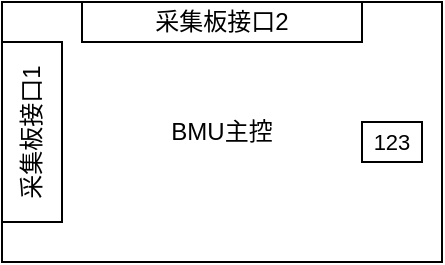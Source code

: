 <mxfile version="21.6.8" type="github">
  <diagram name="第 1 页" id="vHNizKL9Y82_c_2R3YAB">
    <mxGraphModel dx="475" dy="253" grid="1" gridSize="10" guides="1" tooltips="1" connect="1" arrows="1" fold="1" page="1" pageScale="1" pageWidth="827" pageHeight="1169" math="0" shadow="0">
      <root>
        <mxCell id="0" />
        <mxCell id="1" parent="0" />
        <mxCell id="wkE--7n2eSdFaFKRiEd0-1" value="BMU主控" style="rounded=0;whiteSpace=wrap;html=1;" vertex="1" parent="1">
          <mxGeometry x="120" y="200" width="220" height="130" as="geometry" />
        </mxCell>
        <mxCell id="wkE--7n2eSdFaFKRiEd0-2" value="采集板接口1" style="rounded=0;whiteSpace=wrap;html=1;verticalAlign=middle;horizontal=0;align=center;fontFamily=Helvetica;" vertex="1" parent="1">
          <mxGeometry x="120" y="220" width="30" height="90" as="geometry" />
        </mxCell>
        <mxCell id="wkE--7n2eSdFaFKRiEd0-3" value="采集板接口2" style="rounded=0;whiteSpace=wrap;html=1;" vertex="1" parent="1">
          <mxGeometry x="160" y="200" width="140" height="20" as="geometry" />
        </mxCell>
        <mxCell id="wkE--7n2eSdFaFKRiEd0-4" value="&lt;p style=&quot;line-height: 100%;&quot;&gt;&lt;font style=&quot;font-size: 11px;&quot;&gt;123&lt;/font&gt;&lt;/p&gt;" style="rounded=0;whiteSpace=wrap;html=1;fontSize=8;" vertex="1" parent="1">
          <mxGeometry x="300" y="260" width="30" height="20" as="geometry" />
        </mxCell>
      </root>
    </mxGraphModel>
  </diagram>
</mxfile>
